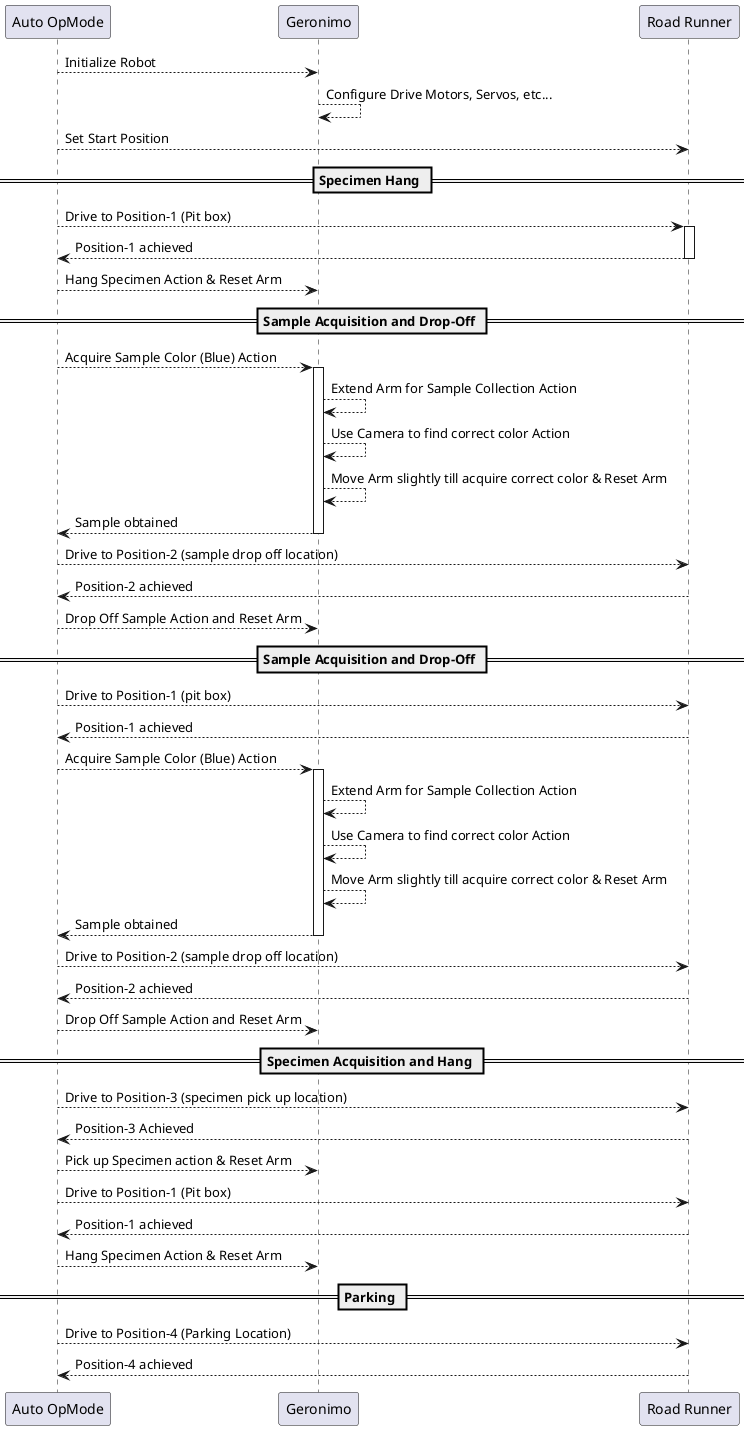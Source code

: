 @startuml

"Auto OpMode" --> "Geronimo" : Initialize Robot
Geronimo --> "Geronimo" : Configure Drive Motors, Servos, etc...
"Auto OpMode" --> "Road Runner" : Set Start Position

== Specimen Hang ==
"Auto OpMode" --> "Road Runner" : Drive to Position-1 (Pit box)
activate "Road Runner"
"Road Runner" --> "Auto OpMode" : Position-1 achieved
deactivate "Road Runner"
"Auto OpMode" --> "Geronimo" : Hang Specimen Action & Reset Arm

== Sample Acquisition and Drop-Off ==
"Auto OpMode" --> "Geronimo" : Acquire Sample Color (Blue) Action
activate "Geronimo"
"Geronimo" --> "Geronimo" : Extend Arm for Sample Collection Action
"Geronimo" --> "Geronimo" : Use Camera to find correct color Action
"Geronimo" --> "Geronimo" : Move Arm slightly till acquire correct color & Reset Arm
"Geronimo" --> "Auto OpMode" : Sample obtained
deactivate "Geronimo"

"Auto OpMode" --> "Road Runner" : Drive to Position-2 (sample drop off location)
"Road Runner" --> "Auto OpMode" : Position-2 achieved
"Auto OpMode" --> "Geronimo" : Drop Off Sample Action and Reset Arm

== Sample Acquisition and Drop-Off ==
"Auto OpMode" --> "Road Runner" : Drive to Position-1 (pit box)
"Road Runner" --> "Auto OpMode" : Position-1 achieved

"Auto OpMode" --> "Geronimo" : Acquire Sample Color (Blue) Action
activate "Geronimo"
"Geronimo" --> "Geronimo" : Extend Arm for Sample Collection Action
"Geronimo" --> "Geronimo" : Use Camera to find correct color Action
"Geronimo" --> "Geronimo" : Move Arm slightly till acquire correct color & Reset Arm
"Geronimo" --> "Auto OpMode" : Sample obtained
deactivate "Geronimo"

"Auto OpMode" --> "Road Runner" : Drive to Position-2 (sample drop off location)
"Road Runner" --> "Auto OpMode" : Position-2 achieved
"Auto OpMode" --> "Geronimo" : Drop Off Sample Action and Reset Arm

== Specimen Acquisition and Hang ==
"Auto OpMode" --> "Road Runner" : Drive to Position-3 (specimen pick up location)
"Road Runner" --> "Auto OpMode" : Position-3 Achieved
"Auto OpMode" --> "Geronimo" : Pick up Specimen action & Reset Arm

"Auto OpMode" --> "Road Runner" : Drive to Position-1 (Pit box)
"Road Runner" --> "Auto OpMode" : Position-1 achieved
"Auto OpMode" --> "Geronimo" : Hang Specimen Action & Reset Arm

== Parking ==
"Auto OpMode" --> "Road Runner" : Drive to Position-4 (Parking Location)
"Road Runner" --> "Auto OpMode" : Position-4 achieved

@enduml